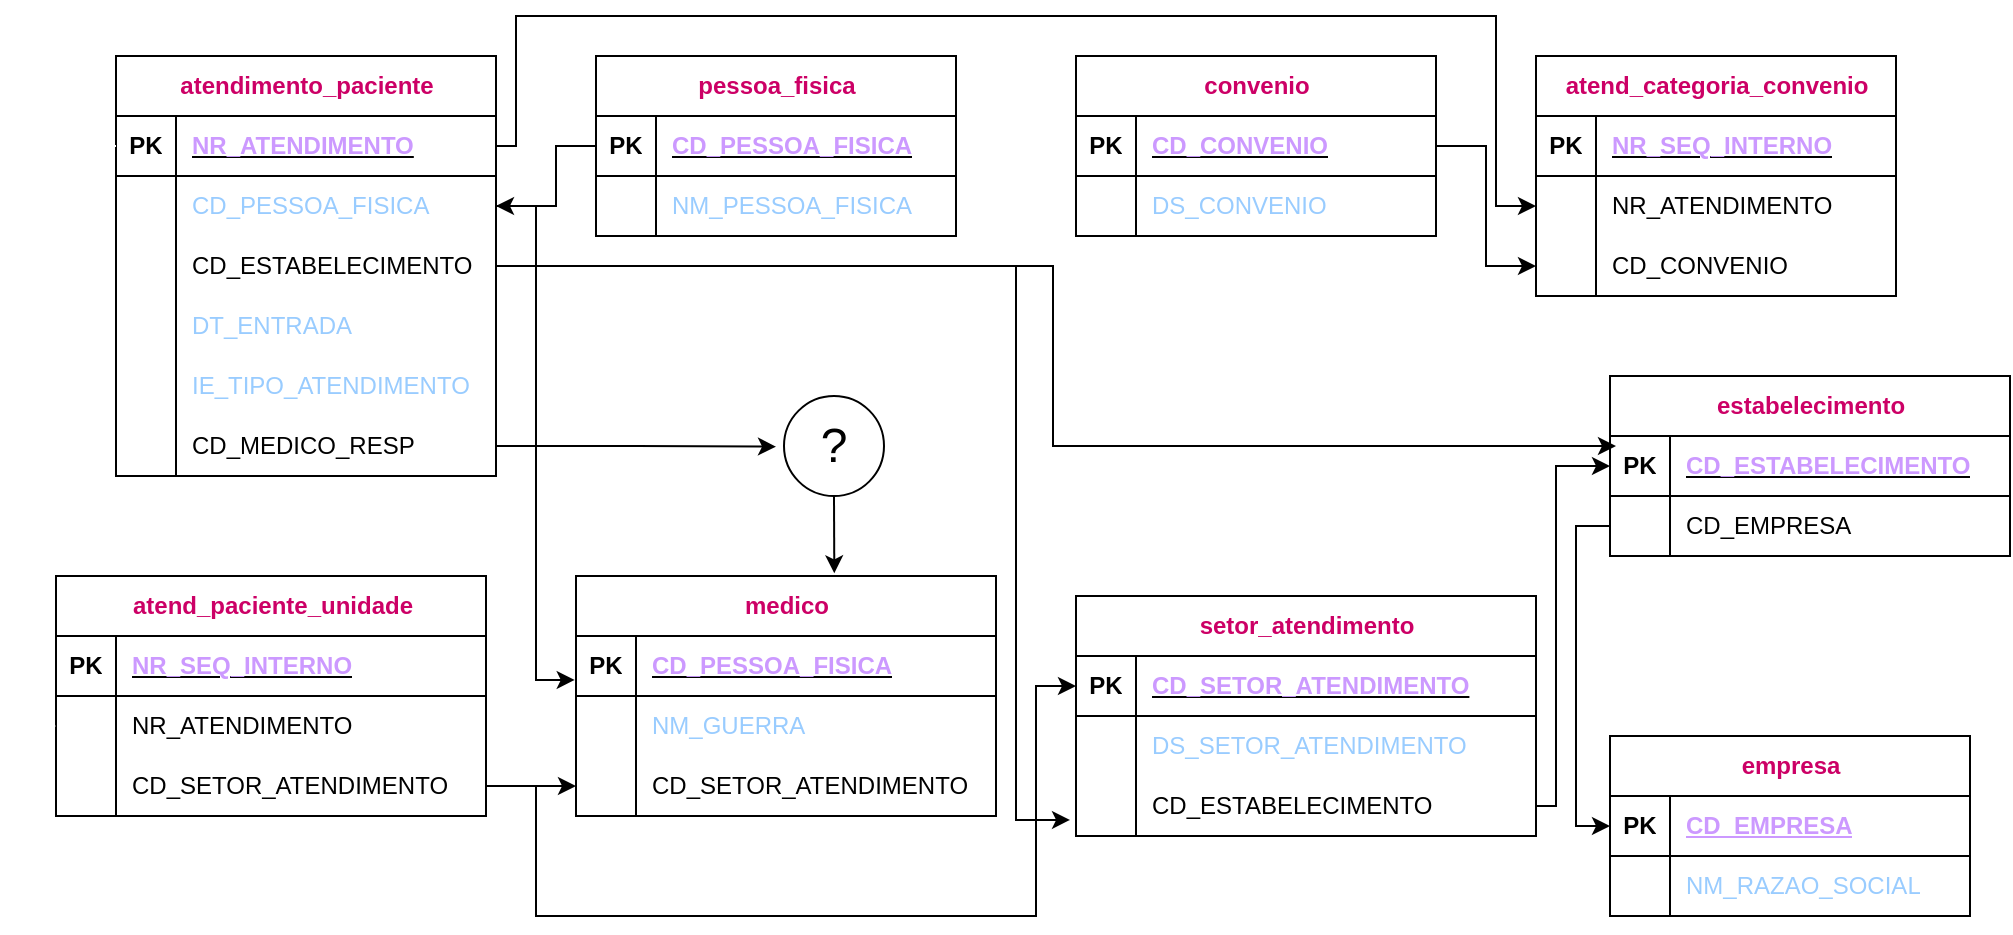 <mxfile version="21.5.0" type="github">
  <diagram name="Página-1" id="xwE3gCw2zt9sNgetXYCh">
    <mxGraphModel dx="1105" dy="508" grid="1" gridSize="10" guides="1" tooltips="1" connect="1" arrows="1" fold="1" page="1" pageScale="1" pageWidth="827" pageHeight="1169" math="0" shadow="0">
      <root>
        <mxCell id="0" />
        <mxCell id="1" parent="0" />
        <mxCell id="2dxyjzfSREotykZM_pI3-7" value="&lt;font color=&quot;#cc0066&quot;&gt;atendimento_paciente&lt;/font&gt;" style="shape=table;startSize=30;container=1;collapsible=1;childLayout=tableLayout;fixedRows=1;rowLines=0;fontStyle=1;align=center;resizeLast=1;html=1;" vertex="1" parent="1">
          <mxGeometry x="80" y="80" width="190" height="210" as="geometry" />
        </mxCell>
        <mxCell id="2dxyjzfSREotykZM_pI3-8" value="" style="shape=tableRow;horizontal=0;startSize=0;swimlaneHead=0;swimlaneBody=0;fillColor=none;collapsible=0;dropTarget=0;points=[[0,0.5],[1,0.5]];portConstraint=eastwest;top=0;left=0;right=0;bottom=1;" vertex="1" parent="2dxyjzfSREotykZM_pI3-7">
          <mxGeometry y="30" width="190" height="30" as="geometry" />
        </mxCell>
        <mxCell id="2dxyjzfSREotykZM_pI3-9" value="PK" style="shape=partialRectangle;connectable=0;fillColor=none;top=0;left=0;bottom=0;right=0;fontStyle=1;overflow=hidden;whiteSpace=wrap;html=1;" vertex="1" parent="2dxyjzfSREotykZM_pI3-8">
          <mxGeometry width="30" height="30" as="geometry">
            <mxRectangle width="30" height="30" as="alternateBounds" />
          </mxGeometry>
        </mxCell>
        <mxCell id="2dxyjzfSREotykZM_pI3-10" value="&lt;font color=&quot;#cc99ff&quot;&gt;NR_ATENDIMENTO&lt;/font&gt;" style="shape=partialRectangle;connectable=0;fillColor=none;top=0;left=0;bottom=0;right=0;align=left;spacingLeft=6;fontStyle=5;overflow=hidden;whiteSpace=wrap;html=1;" vertex="1" parent="2dxyjzfSREotykZM_pI3-8">
          <mxGeometry x="30" width="160" height="30" as="geometry">
            <mxRectangle width="160" height="30" as="alternateBounds" />
          </mxGeometry>
        </mxCell>
        <mxCell id="2dxyjzfSREotykZM_pI3-11" value="" style="shape=tableRow;horizontal=0;startSize=0;swimlaneHead=0;swimlaneBody=0;fillColor=none;collapsible=0;dropTarget=0;points=[[0,0.5],[1,0.5]];portConstraint=eastwest;top=0;left=0;right=0;bottom=0;" vertex="1" parent="2dxyjzfSREotykZM_pI3-7">
          <mxGeometry y="60" width="190" height="30" as="geometry" />
        </mxCell>
        <mxCell id="2dxyjzfSREotykZM_pI3-12" value="" style="shape=partialRectangle;connectable=0;fillColor=none;top=0;left=0;bottom=0;right=0;editable=1;overflow=hidden;whiteSpace=wrap;html=1;" vertex="1" parent="2dxyjzfSREotykZM_pI3-11">
          <mxGeometry width="30" height="30" as="geometry">
            <mxRectangle width="30" height="30" as="alternateBounds" />
          </mxGeometry>
        </mxCell>
        <mxCell id="2dxyjzfSREotykZM_pI3-13" value="&lt;font color=&quot;#99ccff&quot;&gt;CD_PESSOA_FISICA&lt;/font&gt;" style="shape=partialRectangle;connectable=0;fillColor=none;top=0;left=0;bottom=0;right=0;align=left;spacingLeft=6;overflow=hidden;whiteSpace=wrap;html=1;" vertex="1" parent="2dxyjzfSREotykZM_pI3-11">
          <mxGeometry x="30" width="160" height="30" as="geometry">
            <mxRectangle width="160" height="30" as="alternateBounds" />
          </mxGeometry>
        </mxCell>
        <mxCell id="2dxyjzfSREotykZM_pI3-14" value="" style="shape=tableRow;horizontal=0;startSize=0;swimlaneHead=0;swimlaneBody=0;fillColor=none;collapsible=0;dropTarget=0;points=[[0,0.5],[1,0.5]];portConstraint=eastwest;top=0;left=0;right=0;bottom=0;" vertex="1" parent="2dxyjzfSREotykZM_pI3-7">
          <mxGeometry y="90" width="190" height="30" as="geometry" />
        </mxCell>
        <mxCell id="2dxyjzfSREotykZM_pI3-15" value="" style="shape=partialRectangle;connectable=0;fillColor=none;top=0;left=0;bottom=0;right=0;editable=1;overflow=hidden;whiteSpace=wrap;html=1;" vertex="1" parent="2dxyjzfSREotykZM_pI3-14">
          <mxGeometry width="30" height="30" as="geometry">
            <mxRectangle width="30" height="30" as="alternateBounds" />
          </mxGeometry>
        </mxCell>
        <mxCell id="2dxyjzfSREotykZM_pI3-16" value="CD_ESTABELECIMENTO" style="shape=partialRectangle;connectable=0;fillColor=none;top=0;left=0;bottom=0;right=0;align=left;spacingLeft=6;overflow=hidden;whiteSpace=wrap;html=1;" vertex="1" parent="2dxyjzfSREotykZM_pI3-14">
          <mxGeometry x="30" width="160" height="30" as="geometry">
            <mxRectangle width="160" height="30" as="alternateBounds" />
          </mxGeometry>
        </mxCell>
        <mxCell id="2dxyjzfSREotykZM_pI3-17" value="" style="shape=tableRow;horizontal=0;startSize=0;swimlaneHead=0;swimlaneBody=0;fillColor=none;collapsible=0;dropTarget=0;points=[[0,0.5],[1,0.5]];portConstraint=eastwest;top=0;left=0;right=0;bottom=0;" vertex="1" parent="2dxyjzfSREotykZM_pI3-7">
          <mxGeometry y="120" width="190" height="30" as="geometry" />
        </mxCell>
        <mxCell id="2dxyjzfSREotykZM_pI3-18" value="" style="shape=partialRectangle;connectable=0;fillColor=none;top=0;left=0;bottom=0;right=0;editable=1;overflow=hidden;whiteSpace=wrap;html=1;" vertex="1" parent="2dxyjzfSREotykZM_pI3-17">
          <mxGeometry width="30" height="30" as="geometry">
            <mxRectangle width="30" height="30" as="alternateBounds" />
          </mxGeometry>
        </mxCell>
        <mxCell id="2dxyjzfSREotykZM_pI3-19" value="&lt;font color=&quot;#99ccff&quot;&gt;DT_ENTRADA&lt;/font&gt;" style="shape=partialRectangle;connectable=0;fillColor=none;top=0;left=0;bottom=0;right=0;align=left;spacingLeft=6;overflow=hidden;whiteSpace=wrap;html=1;" vertex="1" parent="2dxyjzfSREotykZM_pI3-17">
          <mxGeometry x="30" width="160" height="30" as="geometry">
            <mxRectangle width="160" height="30" as="alternateBounds" />
          </mxGeometry>
        </mxCell>
        <mxCell id="2dxyjzfSREotykZM_pI3-43" style="shape=tableRow;horizontal=0;startSize=0;swimlaneHead=0;swimlaneBody=0;fillColor=none;collapsible=0;dropTarget=0;points=[[0,0.5],[1,0.5]];portConstraint=eastwest;top=0;left=0;right=0;bottom=0;" vertex="1" parent="2dxyjzfSREotykZM_pI3-7">
          <mxGeometry y="150" width="190" height="30" as="geometry" />
        </mxCell>
        <mxCell id="2dxyjzfSREotykZM_pI3-44" style="shape=partialRectangle;connectable=0;fillColor=none;top=0;left=0;bottom=0;right=0;editable=1;overflow=hidden;whiteSpace=wrap;html=1;" vertex="1" parent="2dxyjzfSREotykZM_pI3-43">
          <mxGeometry width="30" height="30" as="geometry">
            <mxRectangle width="30" height="30" as="alternateBounds" />
          </mxGeometry>
        </mxCell>
        <mxCell id="2dxyjzfSREotykZM_pI3-45" value="&lt;font color=&quot;#99ccff&quot;&gt;IE_TIPO_ATENDIMENTO&lt;/font&gt;" style="shape=partialRectangle;connectable=0;fillColor=none;top=0;left=0;bottom=0;right=0;align=left;spacingLeft=6;overflow=hidden;whiteSpace=wrap;html=1;" vertex="1" parent="2dxyjzfSREotykZM_pI3-43">
          <mxGeometry x="30" width="160" height="30" as="geometry">
            <mxRectangle width="160" height="30" as="alternateBounds" />
          </mxGeometry>
        </mxCell>
        <mxCell id="2dxyjzfSREotykZM_pI3-40" style="shape=tableRow;horizontal=0;startSize=0;swimlaneHead=0;swimlaneBody=0;fillColor=none;collapsible=0;dropTarget=0;points=[[0,0.5],[1,0.5]];portConstraint=eastwest;top=0;left=0;right=0;bottom=0;" vertex="1" parent="2dxyjzfSREotykZM_pI3-7">
          <mxGeometry y="180" width="190" height="30" as="geometry" />
        </mxCell>
        <mxCell id="2dxyjzfSREotykZM_pI3-41" style="shape=partialRectangle;connectable=0;fillColor=none;top=0;left=0;bottom=0;right=0;editable=1;overflow=hidden;whiteSpace=wrap;html=1;" vertex="1" parent="2dxyjzfSREotykZM_pI3-40">
          <mxGeometry width="30" height="30" as="geometry">
            <mxRectangle width="30" height="30" as="alternateBounds" />
          </mxGeometry>
        </mxCell>
        <mxCell id="2dxyjzfSREotykZM_pI3-42" value="CD_MEDICO_RESP" style="shape=partialRectangle;connectable=0;fillColor=none;top=0;left=0;bottom=0;right=0;align=left;spacingLeft=6;overflow=hidden;whiteSpace=wrap;html=1;" vertex="1" parent="2dxyjzfSREotykZM_pI3-40">
          <mxGeometry x="30" width="160" height="30" as="geometry">
            <mxRectangle width="160" height="30" as="alternateBounds" />
          </mxGeometry>
        </mxCell>
        <mxCell id="2dxyjzfSREotykZM_pI3-20" value="&lt;font color=&quot;#cc0066&quot;&gt;pessoa_fisica&lt;/font&gt;" style="shape=table;startSize=30;container=1;collapsible=1;childLayout=tableLayout;fixedRows=1;rowLines=0;fontStyle=1;align=center;resizeLast=1;html=1;" vertex="1" parent="1">
          <mxGeometry x="320" y="80" width="180" height="90" as="geometry" />
        </mxCell>
        <mxCell id="2dxyjzfSREotykZM_pI3-21" value="" style="shape=tableRow;horizontal=0;startSize=0;swimlaneHead=0;swimlaneBody=0;fillColor=none;collapsible=0;dropTarget=0;points=[[0,0.5],[1,0.5]];portConstraint=eastwest;top=0;left=0;right=0;bottom=1;" vertex="1" parent="2dxyjzfSREotykZM_pI3-20">
          <mxGeometry y="30" width="180" height="30" as="geometry" />
        </mxCell>
        <mxCell id="2dxyjzfSREotykZM_pI3-22" value="PK" style="shape=partialRectangle;connectable=0;fillColor=none;top=0;left=0;bottom=0;right=0;fontStyle=1;overflow=hidden;whiteSpace=wrap;html=1;" vertex="1" parent="2dxyjzfSREotykZM_pI3-21">
          <mxGeometry width="30" height="30" as="geometry">
            <mxRectangle width="30" height="30" as="alternateBounds" />
          </mxGeometry>
        </mxCell>
        <mxCell id="2dxyjzfSREotykZM_pI3-23" value="&lt;font color=&quot;#cc99ff&quot;&gt;CD_PESSOA_FISICA&lt;/font&gt;" style="shape=partialRectangle;connectable=0;fillColor=none;top=0;left=0;bottom=0;right=0;align=left;spacingLeft=6;fontStyle=5;overflow=hidden;whiteSpace=wrap;html=1;" vertex="1" parent="2dxyjzfSREotykZM_pI3-21">
          <mxGeometry x="30" width="150" height="30" as="geometry">
            <mxRectangle width="150" height="30" as="alternateBounds" />
          </mxGeometry>
        </mxCell>
        <mxCell id="2dxyjzfSREotykZM_pI3-24" value="" style="shape=tableRow;horizontal=0;startSize=0;swimlaneHead=0;swimlaneBody=0;fillColor=none;collapsible=0;dropTarget=0;points=[[0,0.5],[1,0.5]];portConstraint=eastwest;top=0;left=0;right=0;bottom=0;" vertex="1" parent="2dxyjzfSREotykZM_pI3-20">
          <mxGeometry y="60" width="180" height="30" as="geometry" />
        </mxCell>
        <mxCell id="2dxyjzfSREotykZM_pI3-25" value="" style="shape=partialRectangle;connectable=0;fillColor=none;top=0;left=0;bottom=0;right=0;editable=1;overflow=hidden;whiteSpace=wrap;html=1;" vertex="1" parent="2dxyjzfSREotykZM_pI3-24">
          <mxGeometry width="30" height="30" as="geometry">
            <mxRectangle width="30" height="30" as="alternateBounds" />
          </mxGeometry>
        </mxCell>
        <mxCell id="2dxyjzfSREotykZM_pI3-26" value="&lt;font color=&quot;#99ccff&quot;&gt;NM_PESSOA_FISICA&lt;/font&gt;" style="shape=partialRectangle;connectable=0;fillColor=none;top=0;left=0;bottom=0;right=0;align=left;spacingLeft=6;overflow=hidden;whiteSpace=wrap;html=1;" vertex="1" parent="2dxyjzfSREotykZM_pI3-24">
          <mxGeometry x="30" width="150" height="30" as="geometry">
            <mxRectangle width="150" height="30" as="alternateBounds" />
          </mxGeometry>
        </mxCell>
        <mxCell id="2dxyjzfSREotykZM_pI3-46" value="&lt;font color=&quot;#cc0066&quot;&gt;medico&lt;/font&gt;" style="shape=table;startSize=30;container=1;collapsible=1;childLayout=tableLayout;fixedRows=1;rowLines=0;fontStyle=1;align=center;resizeLast=1;html=1;" vertex="1" parent="1">
          <mxGeometry x="310" y="340" width="210" height="120" as="geometry" />
        </mxCell>
        <mxCell id="2dxyjzfSREotykZM_pI3-47" value="" style="shape=tableRow;horizontal=0;startSize=0;swimlaneHead=0;swimlaneBody=0;fillColor=none;collapsible=0;dropTarget=0;points=[[0,0.5],[1,0.5]];portConstraint=eastwest;top=0;left=0;right=0;bottom=1;" vertex="1" parent="2dxyjzfSREotykZM_pI3-46">
          <mxGeometry y="30" width="210" height="30" as="geometry" />
        </mxCell>
        <mxCell id="2dxyjzfSREotykZM_pI3-48" value="PK" style="shape=partialRectangle;connectable=0;fillColor=none;top=0;left=0;bottom=0;right=0;fontStyle=1;overflow=hidden;whiteSpace=wrap;html=1;" vertex="1" parent="2dxyjzfSREotykZM_pI3-47">
          <mxGeometry width="30" height="30" as="geometry">
            <mxRectangle width="30" height="30" as="alternateBounds" />
          </mxGeometry>
        </mxCell>
        <mxCell id="2dxyjzfSREotykZM_pI3-49" value="&lt;font color=&quot;#cc99ff&quot;&gt;CD_PESSOA_FISICA&lt;/font&gt;" style="shape=partialRectangle;connectable=0;fillColor=none;top=0;left=0;bottom=0;right=0;align=left;spacingLeft=6;fontStyle=5;overflow=hidden;whiteSpace=wrap;html=1;" vertex="1" parent="2dxyjzfSREotykZM_pI3-47">
          <mxGeometry x="30" width="180" height="30" as="geometry">
            <mxRectangle width="180" height="30" as="alternateBounds" />
          </mxGeometry>
        </mxCell>
        <mxCell id="2dxyjzfSREotykZM_pI3-50" value="" style="shape=tableRow;horizontal=0;startSize=0;swimlaneHead=0;swimlaneBody=0;fillColor=none;collapsible=0;dropTarget=0;points=[[0,0.5],[1,0.5]];portConstraint=eastwest;top=0;left=0;right=0;bottom=0;" vertex="1" parent="2dxyjzfSREotykZM_pI3-46">
          <mxGeometry y="60" width="210" height="30" as="geometry" />
        </mxCell>
        <mxCell id="2dxyjzfSREotykZM_pI3-51" value="" style="shape=partialRectangle;connectable=0;fillColor=none;top=0;left=0;bottom=0;right=0;editable=1;overflow=hidden;whiteSpace=wrap;html=1;" vertex="1" parent="2dxyjzfSREotykZM_pI3-50">
          <mxGeometry width="30" height="30" as="geometry">
            <mxRectangle width="30" height="30" as="alternateBounds" />
          </mxGeometry>
        </mxCell>
        <mxCell id="2dxyjzfSREotykZM_pI3-52" value="&lt;font color=&quot;#99ccff&quot;&gt;NM_GUERRA&lt;/font&gt;" style="shape=partialRectangle;connectable=0;fillColor=none;top=0;left=0;bottom=0;right=0;align=left;spacingLeft=6;overflow=hidden;whiteSpace=wrap;html=1;" vertex="1" parent="2dxyjzfSREotykZM_pI3-50">
          <mxGeometry x="30" width="180" height="30" as="geometry">
            <mxRectangle width="180" height="30" as="alternateBounds" />
          </mxGeometry>
        </mxCell>
        <mxCell id="2dxyjzfSREotykZM_pI3-173" style="shape=tableRow;horizontal=0;startSize=0;swimlaneHead=0;swimlaneBody=0;fillColor=none;collapsible=0;dropTarget=0;points=[[0,0.5],[1,0.5]];portConstraint=eastwest;top=0;left=0;right=0;bottom=0;" vertex="1" parent="2dxyjzfSREotykZM_pI3-46">
          <mxGeometry y="90" width="210" height="30" as="geometry" />
        </mxCell>
        <mxCell id="2dxyjzfSREotykZM_pI3-174" style="shape=partialRectangle;connectable=0;fillColor=none;top=0;left=0;bottom=0;right=0;editable=1;overflow=hidden;whiteSpace=wrap;html=1;" vertex="1" parent="2dxyjzfSREotykZM_pI3-173">
          <mxGeometry width="30" height="30" as="geometry">
            <mxRectangle width="30" height="30" as="alternateBounds" />
          </mxGeometry>
        </mxCell>
        <mxCell id="2dxyjzfSREotykZM_pI3-175" value="CD_SETOR_ATENDIMENTO" style="shape=partialRectangle;connectable=0;fillColor=none;top=0;left=0;bottom=0;right=0;align=left;spacingLeft=6;overflow=hidden;whiteSpace=wrap;html=1;" vertex="1" parent="2dxyjzfSREotykZM_pI3-173">
          <mxGeometry x="30" width="180" height="30" as="geometry">
            <mxRectangle width="180" height="30" as="alternateBounds" />
          </mxGeometry>
        </mxCell>
        <mxCell id="2dxyjzfSREotykZM_pI3-59" value="&lt;font color=&quot;#cc0066&quot;&gt;atend_paciente_unidade&lt;/font&gt;" style="shape=table;startSize=30;container=1;collapsible=1;childLayout=tableLayout;fixedRows=1;rowLines=0;fontStyle=1;align=center;resizeLast=1;html=1;" vertex="1" parent="1">
          <mxGeometry x="50" y="340" width="215" height="120" as="geometry" />
        </mxCell>
        <mxCell id="2dxyjzfSREotykZM_pI3-60" value="" style="shape=tableRow;horizontal=0;startSize=0;swimlaneHead=0;swimlaneBody=0;fillColor=none;collapsible=0;dropTarget=0;points=[[0,0.5],[1,0.5]];portConstraint=eastwest;top=0;left=0;right=0;bottom=1;" vertex="1" parent="2dxyjzfSREotykZM_pI3-59">
          <mxGeometry y="30" width="215" height="30" as="geometry" />
        </mxCell>
        <mxCell id="2dxyjzfSREotykZM_pI3-61" value="PK" style="shape=partialRectangle;connectable=0;fillColor=none;top=0;left=0;bottom=0;right=0;fontStyle=1;overflow=hidden;whiteSpace=wrap;html=1;" vertex="1" parent="2dxyjzfSREotykZM_pI3-60">
          <mxGeometry width="30" height="30" as="geometry">
            <mxRectangle width="30" height="30" as="alternateBounds" />
          </mxGeometry>
        </mxCell>
        <mxCell id="2dxyjzfSREotykZM_pI3-62" value="&lt;font color=&quot;#cc99ff&quot;&gt;NR_SEQ_INTERNO&lt;/font&gt;" style="shape=partialRectangle;connectable=0;fillColor=none;top=0;left=0;bottom=0;right=0;align=left;spacingLeft=6;fontStyle=5;overflow=hidden;whiteSpace=wrap;html=1;" vertex="1" parent="2dxyjzfSREotykZM_pI3-60">
          <mxGeometry x="30" width="185" height="30" as="geometry">
            <mxRectangle width="185" height="30" as="alternateBounds" />
          </mxGeometry>
        </mxCell>
        <mxCell id="2dxyjzfSREotykZM_pI3-63" value="" style="shape=tableRow;horizontal=0;startSize=0;swimlaneHead=0;swimlaneBody=0;fillColor=none;collapsible=0;dropTarget=0;points=[[0,0.5],[1,0.5]];portConstraint=eastwest;top=0;left=0;right=0;bottom=0;" vertex="1" parent="2dxyjzfSREotykZM_pI3-59">
          <mxGeometry y="60" width="215" height="30" as="geometry" />
        </mxCell>
        <mxCell id="2dxyjzfSREotykZM_pI3-64" value="" style="shape=partialRectangle;connectable=0;fillColor=none;top=0;left=0;bottom=0;right=0;editable=1;overflow=hidden;whiteSpace=wrap;html=1;" vertex="1" parent="2dxyjzfSREotykZM_pI3-63">
          <mxGeometry width="30" height="30" as="geometry">
            <mxRectangle width="30" height="30" as="alternateBounds" />
          </mxGeometry>
        </mxCell>
        <mxCell id="2dxyjzfSREotykZM_pI3-65" value="NR_ATENDIMENTO" style="shape=partialRectangle;connectable=0;fillColor=none;top=0;left=0;bottom=0;right=0;align=left;spacingLeft=6;overflow=hidden;whiteSpace=wrap;html=1;" vertex="1" parent="2dxyjzfSREotykZM_pI3-63">
          <mxGeometry x="30" width="185" height="30" as="geometry">
            <mxRectangle width="185" height="30" as="alternateBounds" />
          </mxGeometry>
        </mxCell>
        <mxCell id="2dxyjzfSREotykZM_pI3-66" value="" style="shape=tableRow;horizontal=0;startSize=0;swimlaneHead=0;swimlaneBody=0;fillColor=none;collapsible=0;dropTarget=0;points=[[0,0.5],[1,0.5]];portConstraint=eastwest;top=0;left=0;right=0;bottom=0;" vertex="1" parent="2dxyjzfSREotykZM_pI3-59">
          <mxGeometry y="90" width="215" height="30" as="geometry" />
        </mxCell>
        <mxCell id="2dxyjzfSREotykZM_pI3-67" value="" style="shape=partialRectangle;connectable=0;fillColor=none;top=0;left=0;bottom=0;right=0;editable=1;overflow=hidden;whiteSpace=wrap;html=1;" vertex="1" parent="2dxyjzfSREotykZM_pI3-66">
          <mxGeometry width="30" height="30" as="geometry">
            <mxRectangle width="30" height="30" as="alternateBounds" />
          </mxGeometry>
        </mxCell>
        <mxCell id="2dxyjzfSREotykZM_pI3-68" value="CD_SETOR_ATENDIMENTO" style="shape=partialRectangle;connectable=0;fillColor=none;top=0;left=0;bottom=0;right=0;align=left;spacingLeft=6;overflow=hidden;whiteSpace=wrap;html=1;" vertex="1" parent="2dxyjzfSREotykZM_pI3-66">
          <mxGeometry x="30" width="185" height="30" as="geometry">
            <mxRectangle width="185" height="30" as="alternateBounds" />
          </mxGeometry>
        </mxCell>
        <mxCell id="2dxyjzfSREotykZM_pI3-72" value="&lt;font color=&quot;#cc0066&quot;&gt;convenio&lt;/font&gt;" style="shape=table;startSize=30;container=1;collapsible=1;childLayout=tableLayout;fixedRows=1;rowLines=0;fontStyle=1;align=center;resizeLast=1;html=1;" vertex="1" parent="1">
          <mxGeometry x="560" y="80" width="180" height="90" as="geometry" />
        </mxCell>
        <mxCell id="2dxyjzfSREotykZM_pI3-73" value="" style="shape=tableRow;horizontal=0;startSize=0;swimlaneHead=0;swimlaneBody=0;fillColor=none;collapsible=0;dropTarget=0;points=[[0,0.5],[1,0.5]];portConstraint=eastwest;top=0;left=0;right=0;bottom=1;" vertex="1" parent="2dxyjzfSREotykZM_pI3-72">
          <mxGeometry y="30" width="180" height="30" as="geometry" />
        </mxCell>
        <mxCell id="2dxyjzfSREotykZM_pI3-74" value="PK" style="shape=partialRectangle;connectable=0;fillColor=none;top=0;left=0;bottom=0;right=0;fontStyle=1;overflow=hidden;whiteSpace=wrap;html=1;" vertex="1" parent="2dxyjzfSREotykZM_pI3-73">
          <mxGeometry width="30" height="30" as="geometry">
            <mxRectangle width="30" height="30" as="alternateBounds" />
          </mxGeometry>
        </mxCell>
        <mxCell id="2dxyjzfSREotykZM_pI3-75" value="&lt;font color=&quot;#cc99ff&quot;&gt;CD_CONVENIO&lt;/font&gt;" style="shape=partialRectangle;connectable=0;fillColor=none;top=0;left=0;bottom=0;right=0;align=left;spacingLeft=6;fontStyle=5;overflow=hidden;whiteSpace=wrap;html=1;" vertex="1" parent="2dxyjzfSREotykZM_pI3-73">
          <mxGeometry x="30" width="150" height="30" as="geometry">
            <mxRectangle width="150" height="30" as="alternateBounds" />
          </mxGeometry>
        </mxCell>
        <mxCell id="2dxyjzfSREotykZM_pI3-76" value="" style="shape=tableRow;horizontal=0;startSize=0;swimlaneHead=0;swimlaneBody=0;fillColor=none;collapsible=0;dropTarget=0;points=[[0,0.5],[1,0.5]];portConstraint=eastwest;top=0;left=0;right=0;bottom=0;" vertex="1" parent="2dxyjzfSREotykZM_pI3-72">
          <mxGeometry y="60" width="180" height="30" as="geometry" />
        </mxCell>
        <mxCell id="2dxyjzfSREotykZM_pI3-77" value="" style="shape=partialRectangle;connectable=0;fillColor=none;top=0;left=0;bottom=0;right=0;editable=1;overflow=hidden;whiteSpace=wrap;html=1;" vertex="1" parent="2dxyjzfSREotykZM_pI3-76">
          <mxGeometry width="30" height="30" as="geometry">
            <mxRectangle width="30" height="30" as="alternateBounds" />
          </mxGeometry>
        </mxCell>
        <mxCell id="2dxyjzfSREotykZM_pI3-78" value="&lt;font color=&quot;#99ccff&quot;&gt;DS_CONVENIO&lt;/font&gt;" style="shape=partialRectangle;connectable=0;fillColor=none;top=0;left=0;bottom=0;right=0;align=left;spacingLeft=6;overflow=hidden;whiteSpace=wrap;html=1;" vertex="1" parent="2dxyjzfSREotykZM_pI3-76">
          <mxGeometry x="30" width="150" height="30" as="geometry">
            <mxRectangle width="150" height="30" as="alternateBounds" />
          </mxGeometry>
        </mxCell>
        <mxCell id="2dxyjzfSREotykZM_pI3-85" value="&lt;font color=&quot;#cc0066&quot;&gt;setor_atendimento&lt;/font&gt;" style="shape=table;startSize=30;container=1;collapsible=1;childLayout=tableLayout;fixedRows=1;rowLines=0;fontStyle=1;align=center;resizeLast=1;html=1;" vertex="1" parent="1">
          <mxGeometry x="560" y="350" width="230" height="120" as="geometry">
            <mxRectangle x="560" y="350" width="150" height="30" as="alternateBounds" />
          </mxGeometry>
        </mxCell>
        <mxCell id="2dxyjzfSREotykZM_pI3-86" value="" style="shape=tableRow;horizontal=0;startSize=0;swimlaneHead=0;swimlaneBody=0;fillColor=none;collapsible=0;dropTarget=0;points=[[0,0.5],[1,0.5]];portConstraint=eastwest;top=0;left=0;right=0;bottom=1;" vertex="1" parent="2dxyjzfSREotykZM_pI3-85">
          <mxGeometry y="30" width="230" height="30" as="geometry" />
        </mxCell>
        <mxCell id="2dxyjzfSREotykZM_pI3-87" value="PK" style="shape=partialRectangle;connectable=0;fillColor=none;top=0;left=0;bottom=0;right=0;fontStyle=1;overflow=hidden;whiteSpace=wrap;html=1;" vertex="1" parent="2dxyjzfSREotykZM_pI3-86">
          <mxGeometry width="30" height="30" as="geometry">
            <mxRectangle width="30" height="30" as="alternateBounds" />
          </mxGeometry>
        </mxCell>
        <mxCell id="2dxyjzfSREotykZM_pI3-88" value="&lt;font color=&quot;#cc99ff&quot;&gt;CD_SETOR_ATENDIMENTO&lt;/font&gt;" style="shape=partialRectangle;connectable=0;fillColor=none;top=0;left=0;bottom=0;right=0;align=left;spacingLeft=6;fontStyle=5;overflow=hidden;whiteSpace=wrap;html=1;" vertex="1" parent="2dxyjzfSREotykZM_pI3-86">
          <mxGeometry x="30" width="200" height="30" as="geometry">
            <mxRectangle width="200" height="30" as="alternateBounds" />
          </mxGeometry>
        </mxCell>
        <mxCell id="2dxyjzfSREotykZM_pI3-89" value="" style="shape=tableRow;horizontal=0;startSize=0;swimlaneHead=0;swimlaneBody=0;fillColor=none;collapsible=0;dropTarget=0;points=[[0,0.5],[1,0.5]];portConstraint=eastwest;top=0;left=0;right=0;bottom=0;" vertex="1" parent="2dxyjzfSREotykZM_pI3-85">
          <mxGeometry y="60" width="230" height="30" as="geometry" />
        </mxCell>
        <mxCell id="2dxyjzfSREotykZM_pI3-90" value="" style="shape=partialRectangle;connectable=0;fillColor=none;top=0;left=0;bottom=0;right=0;editable=1;overflow=hidden;whiteSpace=wrap;html=1;" vertex="1" parent="2dxyjzfSREotykZM_pI3-89">
          <mxGeometry width="30" height="30" as="geometry">
            <mxRectangle width="30" height="30" as="alternateBounds" />
          </mxGeometry>
        </mxCell>
        <mxCell id="2dxyjzfSREotykZM_pI3-91" value="&lt;font color=&quot;#99ccff&quot;&gt;DS_SETOR_ATENDIMENTO&lt;/font&gt;" style="shape=partialRectangle;connectable=0;fillColor=none;top=0;left=0;bottom=0;right=0;align=left;spacingLeft=6;overflow=hidden;whiteSpace=wrap;html=1;" vertex="1" parent="2dxyjzfSREotykZM_pI3-89">
          <mxGeometry x="30" width="200" height="30" as="geometry">
            <mxRectangle width="200" height="30" as="alternateBounds" />
          </mxGeometry>
        </mxCell>
        <mxCell id="2dxyjzfSREotykZM_pI3-148" style="shape=tableRow;horizontal=0;startSize=0;swimlaneHead=0;swimlaneBody=0;fillColor=none;collapsible=0;dropTarget=0;points=[[0,0.5],[1,0.5]];portConstraint=eastwest;top=0;left=0;right=0;bottom=0;" vertex="1" parent="2dxyjzfSREotykZM_pI3-85">
          <mxGeometry y="90" width="230" height="30" as="geometry" />
        </mxCell>
        <mxCell id="2dxyjzfSREotykZM_pI3-149" style="shape=partialRectangle;connectable=0;fillColor=none;top=0;left=0;bottom=0;right=0;editable=1;overflow=hidden;whiteSpace=wrap;html=1;" vertex="1" parent="2dxyjzfSREotykZM_pI3-148">
          <mxGeometry width="30" height="30" as="geometry">
            <mxRectangle width="30" height="30" as="alternateBounds" />
          </mxGeometry>
        </mxCell>
        <mxCell id="2dxyjzfSREotykZM_pI3-150" value="CD_ESTABELECIMENTO" style="shape=partialRectangle;connectable=0;fillColor=none;top=0;left=0;bottom=0;right=0;align=left;spacingLeft=6;overflow=hidden;whiteSpace=wrap;html=1;" vertex="1" parent="2dxyjzfSREotykZM_pI3-148">
          <mxGeometry x="30" width="200" height="30" as="geometry">
            <mxRectangle width="200" height="30" as="alternateBounds" />
          </mxGeometry>
        </mxCell>
        <mxCell id="2dxyjzfSREotykZM_pI3-98" value="&lt;font color=&quot;#cc0066&quot;&gt;atend_categoria_convenio&lt;/font&gt;" style="shape=table;startSize=30;container=1;collapsible=1;childLayout=tableLayout;fixedRows=1;rowLines=0;fontStyle=1;align=center;resizeLast=1;html=1;" vertex="1" parent="1">
          <mxGeometry x="790" y="80" width="180" height="120" as="geometry" />
        </mxCell>
        <mxCell id="2dxyjzfSREotykZM_pI3-99" value="" style="shape=tableRow;horizontal=0;startSize=0;swimlaneHead=0;swimlaneBody=0;fillColor=none;collapsible=0;dropTarget=0;points=[[0,0.5],[1,0.5]];portConstraint=eastwest;top=0;left=0;right=0;bottom=1;" vertex="1" parent="2dxyjzfSREotykZM_pI3-98">
          <mxGeometry y="30" width="180" height="30" as="geometry" />
        </mxCell>
        <mxCell id="2dxyjzfSREotykZM_pI3-100" value="PK" style="shape=partialRectangle;connectable=0;fillColor=none;top=0;left=0;bottom=0;right=0;fontStyle=1;overflow=hidden;whiteSpace=wrap;html=1;" vertex="1" parent="2dxyjzfSREotykZM_pI3-99">
          <mxGeometry width="30" height="30" as="geometry">
            <mxRectangle width="30" height="30" as="alternateBounds" />
          </mxGeometry>
        </mxCell>
        <mxCell id="2dxyjzfSREotykZM_pI3-101" value="&lt;font color=&quot;#cc99ff&quot;&gt;NR_SEQ_INTERNO&lt;/font&gt;" style="shape=partialRectangle;connectable=0;fillColor=none;top=0;left=0;bottom=0;right=0;align=left;spacingLeft=6;fontStyle=5;overflow=hidden;whiteSpace=wrap;html=1;" vertex="1" parent="2dxyjzfSREotykZM_pI3-99">
          <mxGeometry x="30" width="150" height="30" as="geometry">
            <mxRectangle width="150" height="30" as="alternateBounds" />
          </mxGeometry>
        </mxCell>
        <mxCell id="2dxyjzfSREotykZM_pI3-102" value="" style="shape=tableRow;horizontal=0;startSize=0;swimlaneHead=0;swimlaneBody=0;fillColor=none;collapsible=0;dropTarget=0;points=[[0,0.5],[1,0.5]];portConstraint=eastwest;top=0;left=0;right=0;bottom=0;" vertex="1" parent="2dxyjzfSREotykZM_pI3-98">
          <mxGeometry y="60" width="180" height="30" as="geometry" />
        </mxCell>
        <mxCell id="2dxyjzfSREotykZM_pI3-103" value="" style="shape=partialRectangle;connectable=0;fillColor=none;top=0;left=0;bottom=0;right=0;editable=1;overflow=hidden;whiteSpace=wrap;html=1;" vertex="1" parent="2dxyjzfSREotykZM_pI3-102">
          <mxGeometry width="30" height="30" as="geometry">
            <mxRectangle width="30" height="30" as="alternateBounds" />
          </mxGeometry>
        </mxCell>
        <mxCell id="2dxyjzfSREotykZM_pI3-104" value="NR_ATENDIMENTO" style="shape=partialRectangle;connectable=0;fillColor=none;top=0;left=0;bottom=0;right=0;align=left;spacingLeft=6;overflow=hidden;whiteSpace=wrap;html=1;" vertex="1" parent="2dxyjzfSREotykZM_pI3-102">
          <mxGeometry x="30" width="150" height="30" as="geometry">
            <mxRectangle width="150" height="30" as="alternateBounds" />
          </mxGeometry>
        </mxCell>
        <mxCell id="2dxyjzfSREotykZM_pI3-105" value="" style="shape=tableRow;horizontal=0;startSize=0;swimlaneHead=0;swimlaneBody=0;fillColor=none;collapsible=0;dropTarget=0;points=[[0,0.5],[1,0.5]];portConstraint=eastwest;top=0;left=0;right=0;bottom=0;" vertex="1" parent="2dxyjzfSREotykZM_pI3-98">
          <mxGeometry y="90" width="180" height="30" as="geometry" />
        </mxCell>
        <mxCell id="2dxyjzfSREotykZM_pI3-106" value="" style="shape=partialRectangle;connectable=0;fillColor=none;top=0;left=0;bottom=0;right=0;editable=1;overflow=hidden;whiteSpace=wrap;html=1;" vertex="1" parent="2dxyjzfSREotykZM_pI3-105">
          <mxGeometry width="30" height="30" as="geometry">
            <mxRectangle width="30" height="30" as="alternateBounds" />
          </mxGeometry>
        </mxCell>
        <mxCell id="2dxyjzfSREotykZM_pI3-107" value="CD_CONVENIO" style="shape=partialRectangle;connectable=0;fillColor=none;top=0;left=0;bottom=0;right=0;align=left;spacingLeft=6;overflow=hidden;whiteSpace=wrap;html=1;" vertex="1" parent="2dxyjzfSREotykZM_pI3-105">
          <mxGeometry x="30" width="150" height="30" as="geometry">
            <mxRectangle width="150" height="30" as="alternateBounds" />
          </mxGeometry>
        </mxCell>
        <mxCell id="2dxyjzfSREotykZM_pI3-124" style="edgeStyle=orthogonalEdgeStyle;rounded=0;orthogonalLoop=1;jettySize=auto;html=1;exitX=1;exitY=0.5;exitDx=0;exitDy=0;entryX=0;entryY=0.5;entryDx=0;entryDy=0;" edge="1" parent="1" source="2dxyjzfSREotykZM_pI3-73" target="2dxyjzfSREotykZM_pI3-105">
          <mxGeometry relative="1" as="geometry" />
        </mxCell>
        <mxCell id="2dxyjzfSREotykZM_pI3-128" style="edgeStyle=orthogonalEdgeStyle;rounded=0;orthogonalLoop=1;jettySize=auto;html=1;exitX=0;exitY=0.5;exitDx=0;exitDy=0;" edge="1" parent="1" source="2dxyjzfSREotykZM_pI3-21" target="2dxyjzfSREotykZM_pI3-11">
          <mxGeometry relative="1" as="geometry">
            <Array as="points">
              <mxPoint x="300" y="125" />
              <mxPoint x="300" y="155" />
            </Array>
          </mxGeometry>
        </mxCell>
        <mxCell id="2dxyjzfSREotykZM_pI3-130" style="edgeStyle=orthogonalEdgeStyle;rounded=0;orthogonalLoop=1;jettySize=auto;html=1;exitX=0;exitY=0.5;exitDx=0;exitDy=0;entryX=0;entryY=0.5;entryDx=0;entryDy=0;strokeColor=#FFFFFF;" edge="1" parent="1" source="2dxyjzfSREotykZM_pI3-8" target="2dxyjzfSREotykZM_pI3-63">
          <mxGeometry relative="1" as="geometry" />
        </mxCell>
        <mxCell id="2dxyjzfSREotykZM_pI3-132" style="edgeStyle=orthogonalEdgeStyle;rounded=0;orthogonalLoop=1;jettySize=auto;html=1;exitX=1;exitY=0.5;exitDx=0;exitDy=0;entryX=-0.003;entryY=0.733;entryDx=0;entryDy=0;entryPerimeter=0;" edge="1" parent="1" source="2dxyjzfSREotykZM_pI3-11" target="2dxyjzfSREotykZM_pI3-47">
          <mxGeometry relative="1" as="geometry">
            <Array as="points">
              <mxPoint x="290" y="155" />
              <mxPoint x="290" y="392" />
            </Array>
          </mxGeometry>
        </mxCell>
        <mxCell id="2dxyjzfSREotykZM_pI3-133" style="edgeStyle=orthogonalEdgeStyle;rounded=0;orthogonalLoop=1;jettySize=auto;html=1;exitX=1;exitY=0.5;exitDx=0;exitDy=0;entryX=0;entryY=0.5;entryDx=0;entryDy=0;" edge="1" parent="1" source="2dxyjzfSREotykZM_pI3-8" target="2dxyjzfSREotykZM_pI3-102">
          <mxGeometry relative="1" as="geometry">
            <Array as="points">
              <mxPoint x="280" y="125" />
              <mxPoint x="280" y="60" />
              <mxPoint x="770" y="60" />
              <mxPoint x="770" y="155" />
            </Array>
          </mxGeometry>
        </mxCell>
        <mxCell id="2dxyjzfSREotykZM_pI3-134" style="edgeStyle=orthogonalEdgeStyle;rounded=0;orthogonalLoop=1;jettySize=auto;html=1;entryX=0;entryY=0.5;entryDx=0;entryDy=0;" edge="1" parent="1" source="2dxyjzfSREotykZM_pI3-66" target="2dxyjzfSREotykZM_pI3-86">
          <mxGeometry relative="1" as="geometry">
            <Array as="points">
              <mxPoint x="290" y="445" />
              <mxPoint x="290" y="510" />
              <mxPoint x="540" y="510" />
              <mxPoint x="540" y="395" />
            </Array>
          </mxGeometry>
        </mxCell>
        <mxCell id="2dxyjzfSREotykZM_pI3-135" value="&lt;font color=&quot;#cc0066&quot;&gt;empresa&lt;/font&gt;" style="shape=table;startSize=30;container=1;collapsible=1;childLayout=tableLayout;fixedRows=1;rowLines=0;fontStyle=1;align=center;resizeLast=1;html=1;" vertex="1" parent="1">
          <mxGeometry x="827" y="420" width="180" height="90" as="geometry" />
        </mxCell>
        <mxCell id="2dxyjzfSREotykZM_pI3-136" value="" style="shape=tableRow;horizontal=0;startSize=0;swimlaneHead=0;swimlaneBody=0;fillColor=none;collapsible=0;dropTarget=0;points=[[0,0.5],[1,0.5]];portConstraint=eastwest;top=0;left=0;right=0;bottom=1;" vertex="1" parent="2dxyjzfSREotykZM_pI3-135">
          <mxGeometry y="30" width="180" height="30" as="geometry" />
        </mxCell>
        <mxCell id="2dxyjzfSREotykZM_pI3-137" value="PK" style="shape=partialRectangle;connectable=0;fillColor=none;top=0;left=0;bottom=0;right=0;fontStyle=1;overflow=hidden;whiteSpace=wrap;html=1;" vertex="1" parent="2dxyjzfSREotykZM_pI3-136">
          <mxGeometry width="30" height="30" as="geometry">
            <mxRectangle width="30" height="30" as="alternateBounds" />
          </mxGeometry>
        </mxCell>
        <mxCell id="2dxyjzfSREotykZM_pI3-138" value="CD_EMPRESA" style="shape=partialRectangle;connectable=0;fillColor=none;top=0;left=0;bottom=0;right=0;align=left;spacingLeft=6;fontStyle=5;overflow=hidden;whiteSpace=wrap;html=1;fontColor=#CC99FF;" vertex="1" parent="2dxyjzfSREotykZM_pI3-136">
          <mxGeometry x="30" width="150" height="30" as="geometry">
            <mxRectangle width="150" height="30" as="alternateBounds" />
          </mxGeometry>
        </mxCell>
        <mxCell id="2dxyjzfSREotykZM_pI3-139" value="" style="shape=tableRow;horizontal=0;startSize=0;swimlaneHead=0;swimlaneBody=0;fillColor=none;collapsible=0;dropTarget=0;points=[[0,0.5],[1,0.5]];portConstraint=eastwest;top=0;left=0;right=0;bottom=0;" vertex="1" parent="2dxyjzfSREotykZM_pI3-135">
          <mxGeometry y="60" width="180" height="30" as="geometry" />
        </mxCell>
        <mxCell id="2dxyjzfSREotykZM_pI3-140" value="" style="shape=partialRectangle;connectable=0;fillColor=none;top=0;left=0;bottom=0;right=0;editable=1;overflow=hidden;whiteSpace=wrap;html=1;" vertex="1" parent="2dxyjzfSREotykZM_pI3-139">
          <mxGeometry width="30" height="30" as="geometry">
            <mxRectangle width="30" height="30" as="alternateBounds" />
          </mxGeometry>
        </mxCell>
        <mxCell id="2dxyjzfSREotykZM_pI3-141" value="NM_RAZAO_SOCIAL" style="shape=partialRectangle;connectable=0;fillColor=none;top=0;left=0;bottom=0;right=0;align=left;spacingLeft=6;overflow=hidden;whiteSpace=wrap;html=1;fontColor=#99CCFF;" vertex="1" parent="2dxyjzfSREotykZM_pI3-139">
          <mxGeometry x="30" width="150" height="30" as="geometry">
            <mxRectangle width="150" height="30" as="alternateBounds" />
          </mxGeometry>
        </mxCell>
        <mxCell id="2dxyjzfSREotykZM_pI3-151" style="edgeStyle=orthogonalEdgeStyle;rounded=0;orthogonalLoop=1;jettySize=auto;html=1;exitX=1;exitY=0.5;exitDx=0;exitDy=0;entryX=-0.013;entryY=0.733;entryDx=0;entryDy=0;entryPerimeter=0;" edge="1" parent="1" source="2dxyjzfSREotykZM_pI3-14" target="2dxyjzfSREotykZM_pI3-148">
          <mxGeometry relative="1" as="geometry">
            <Array as="points">
              <mxPoint x="530" y="185" />
              <mxPoint x="530" y="462" />
            </Array>
          </mxGeometry>
        </mxCell>
        <mxCell id="2dxyjzfSREotykZM_pI3-152" value="&lt;font color=&quot;#cc0066&quot;&gt;estabelecimento&lt;/font&gt;" style="shape=table;startSize=30;container=1;collapsible=1;childLayout=tableLayout;fixedRows=1;rowLines=0;fontStyle=1;align=center;resizeLast=1;html=1;" vertex="1" parent="1">
          <mxGeometry x="827" y="240" width="200" height="90" as="geometry" />
        </mxCell>
        <mxCell id="2dxyjzfSREotykZM_pI3-153" value="" style="shape=tableRow;horizontal=0;startSize=0;swimlaneHead=0;swimlaneBody=0;fillColor=none;collapsible=0;dropTarget=0;points=[[0,0.5],[1,0.5]];portConstraint=eastwest;top=0;left=0;right=0;bottom=1;" vertex="1" parent="2dxyjzfSREotykZM_pI3-152">
          <mxGeometry y="30" width="200" height="30" as="geometry" />
        </mxCell>
        <mxCell id="2dxyjzfSREotykZM_pI3-154" value="PK" style="shape=partialRectangle;connectable=0;fillColor=none;top=0;left=0;bottom=0;right=0;fontStyle=1;overflow=hidden;whiteSpace=wrap;html=1;" vertex="1" parent="2dxyjzfSREotykZM_pI3-153">
          <mxGeometry width="30" height="30" as="geometry">
            <mxRectangle width="30" height="30" as="alternateBounds" />
          </mxGeometry>
        </mxCell>
        <mxCell id="2dxyjzfSREotykZM_pI3-155" value="&lt;font color=&quot;#cc99ff&quot;&gt;CD_ESTABELECIMENTO&lt;/font&gt;" style="shape=partialRectangle;connectable=0;fillColor=none;top=0;left=0;bottom=0;right=0;align=left;spacingLeft=6;fontStyle=5;overflow=hidden;whiteSpace=wrap;html=1;" vertex="1" parent="2dxyjzfSREotykZM_pI3-153">
          <mxGeometry x="30" width="170" height="30" as="geometry">
            <mxRectangle width="170" height="30" as="alternateBounds" />
          </mxGeometry>
        </mxCell>
        <mxCell id="2dxyjzfSREotykZM_pI3-156" value="" style="shape=tableRow;horizontal=0;startSize=0;swimlaneHead=0;swimlaneBody=0;fillColor=none;collapsible=0;dropTarget=0;points=[[0,0.5],[1,0.5]];portConstraint=eastwest;top=0;left=0;right=0;bottom=0;" vertex="1" parent="2dxyjzfSREotykZM_pI3-152">
          <mxGeometry y="60" width="200" height="30" as="geometry" />
        </mxCell>
        <mxCell id="2dxyjzfSREotykZM_pI3-157" value="" style="shape=partialRectangle;connectable=0;fillColor=none;top=0;left=0;bottom=0;right=0;editable=1;overflow=hidden;whiteSpace=wrap;html=1;" vertex="1" parent="2dxyjzfSREotykZM_pI3-156">
          <mxGeometry width="30" height="30" as="geometry">
            <mxRectangle width="30" height="30" as="alternateBounds" />
          </mxGeometry>
        </mxCell>
        <mxCell id="2dxyjzfSREotykZM_pI3-158" value="CD_EMPRESA" style="shape=partialRectangle;connectable=0;fillColor=none;top=0;left=0;bottom=0;right=0;align=left;spacingLeft=6;overflow=hidden;whiteSpace=wrap;html=1;" vertex="1" parent="2dxyjzfSREotykZM_pI3-156">
          <mxGeometry x="30" width="170" height="30" as="geometry">
            <mxRectangle width="170" height="30" as="alternateBounds" />
          </mxGeometry>
        </mxCell>
        <mxCell id="2dxyjzfSREotykZM_pI3-169" style="edgeStyle=orthogonalEdgeStyle;rounded=0;orthogonalLoop=1;jettySize=auto;html=1;exitX=1;exitY=0.5;exitDx=0;exitDy=0;entryX=0;entryY=0.5;entryDx=0;entryDy=0;" edge="1" parent="1" source="2dxyjzfSREotykZM_pI3-148" target="2dxyjzfSREotykZM_pI3-153">
          <mxGeometry relative="1" as="geometry">
            <Array as="points">
              <mxPoint x="800" y="455" />
              <mxPoint x="800" y="285" />
            </Array>
          </mxGeometry>
        </mxCell>
        <mxCell id="2dxyjzfSREotykZM_pI3-170" style="edgeStyle=orthogonalEdgeStyle;rounded=0;orthogonalLoop=1;jettySize=auto;html=1;exitX=0;exitY=0.5;exitDx=0;exitDy=0;entryX=0;entryY=0.5;entryDx=0;entryDy=0;" edge="1" parent="1" source="2dxyjzfSREotykZM_pI3-156" target="2dxyjzfSREotykZM_pI3-136">
          <mxGeometry relative="1" as="geometry">
            <Array as="points">
              <mxPoint x="810" y="315" />
              <mxPoint x="810" y="465" />
            </Array>
          </mxGeometry>
        </mxCell>
        <mxCell id="2dxyjzfSREotykZM_pI3-171" style="edgeStyle=orthogonalEdgeStyle;rounded=0;orthogonalLoop=1;jettySize=auto;html=1;exitX=1;exitY=0.5;exitDx=0;exitDy=0;entryX=0.015;entryY=0.167;entryDx=0;entryDy=0;entryPerimeter=0;" edge="1" parent="1" source="2dxyjzfSREotykZM_pI3-14" target="2dxyjzfSREotykZM_pI3-153">
          <mxGeometry relative="1" as="geometry" />
        </mxCell>
        <mxCell id="2dxyjzfSREotykZM_pI3-177" style="edgeStyle=orthogonalEdgeStyle;rounded=0;orthogonalLoop=1;jettySize=auto;html=1;exitX=1;exitY=0.5;exitDx=0;exitDy=0;entryX=0;entryY=0.5;entryDx=0;entryDy=0;" edge="1" parent="1" source="2dxyjzfSREotykZM_pI3-66" target="2dxyjzfSREotykZM_pI3-173">
          <mxGeometry relative="1" as="geometry" />
        </mxCell>
        <mxCell id="2dxyjzfSREotykZM_pI3-178" style="edgeStyle=orthogonalEdgeStyle;rounded=0;orthogonalLoop=1;jettySize=auto;html=1;exitX=1;exitY=0.5;exitDx=0;exitDy=0;" edge="1" parent="1" source="2dxyjzfSREotykZM_pI3-40">
          <mxGeometry relative="1" as="geometry">
            <mxPoint x="410" y="275.333" as="targetPoint" />
          </mxGeometry>
        </mxCell>
        <mxCell id="2dxyjzfSREotykZM_pI3-180" style="edgeStyle=orthogonalEdgeStyle;rounded=0;orthogonalLoop=1;jettySize=auto;html=1;exitX=0.5;exitY=1;exitDx=0;exitDy=0;entryX=0.615;entryY=-0.011;entryDx=0;entryDy=0;entryPerimeter=0;" edge="1" parent="1" source="2dxyjzfSREotykZM_pI3-179" target="2dxyjzfSREotykZM_pI3-46">
          <mxGeometry relative="1" as="geometry" />
        </mxCell>
        <mxCell id="2dxyjzfSREotykZM_pI3-179" value="&lt;font style=&quot;font-size: 24px;&quot;&gt;?&lt;/font&gt;" style="ellipse;whiteSpace=wrap;html=1;" vertex="1" parent="1">
          <mxGeometry x="414" y="250" width="50" height="50" as="geometry" />
        </mxCell>
      </root>
    </mxGraphModel>
  </diagram>
</mxfile>
